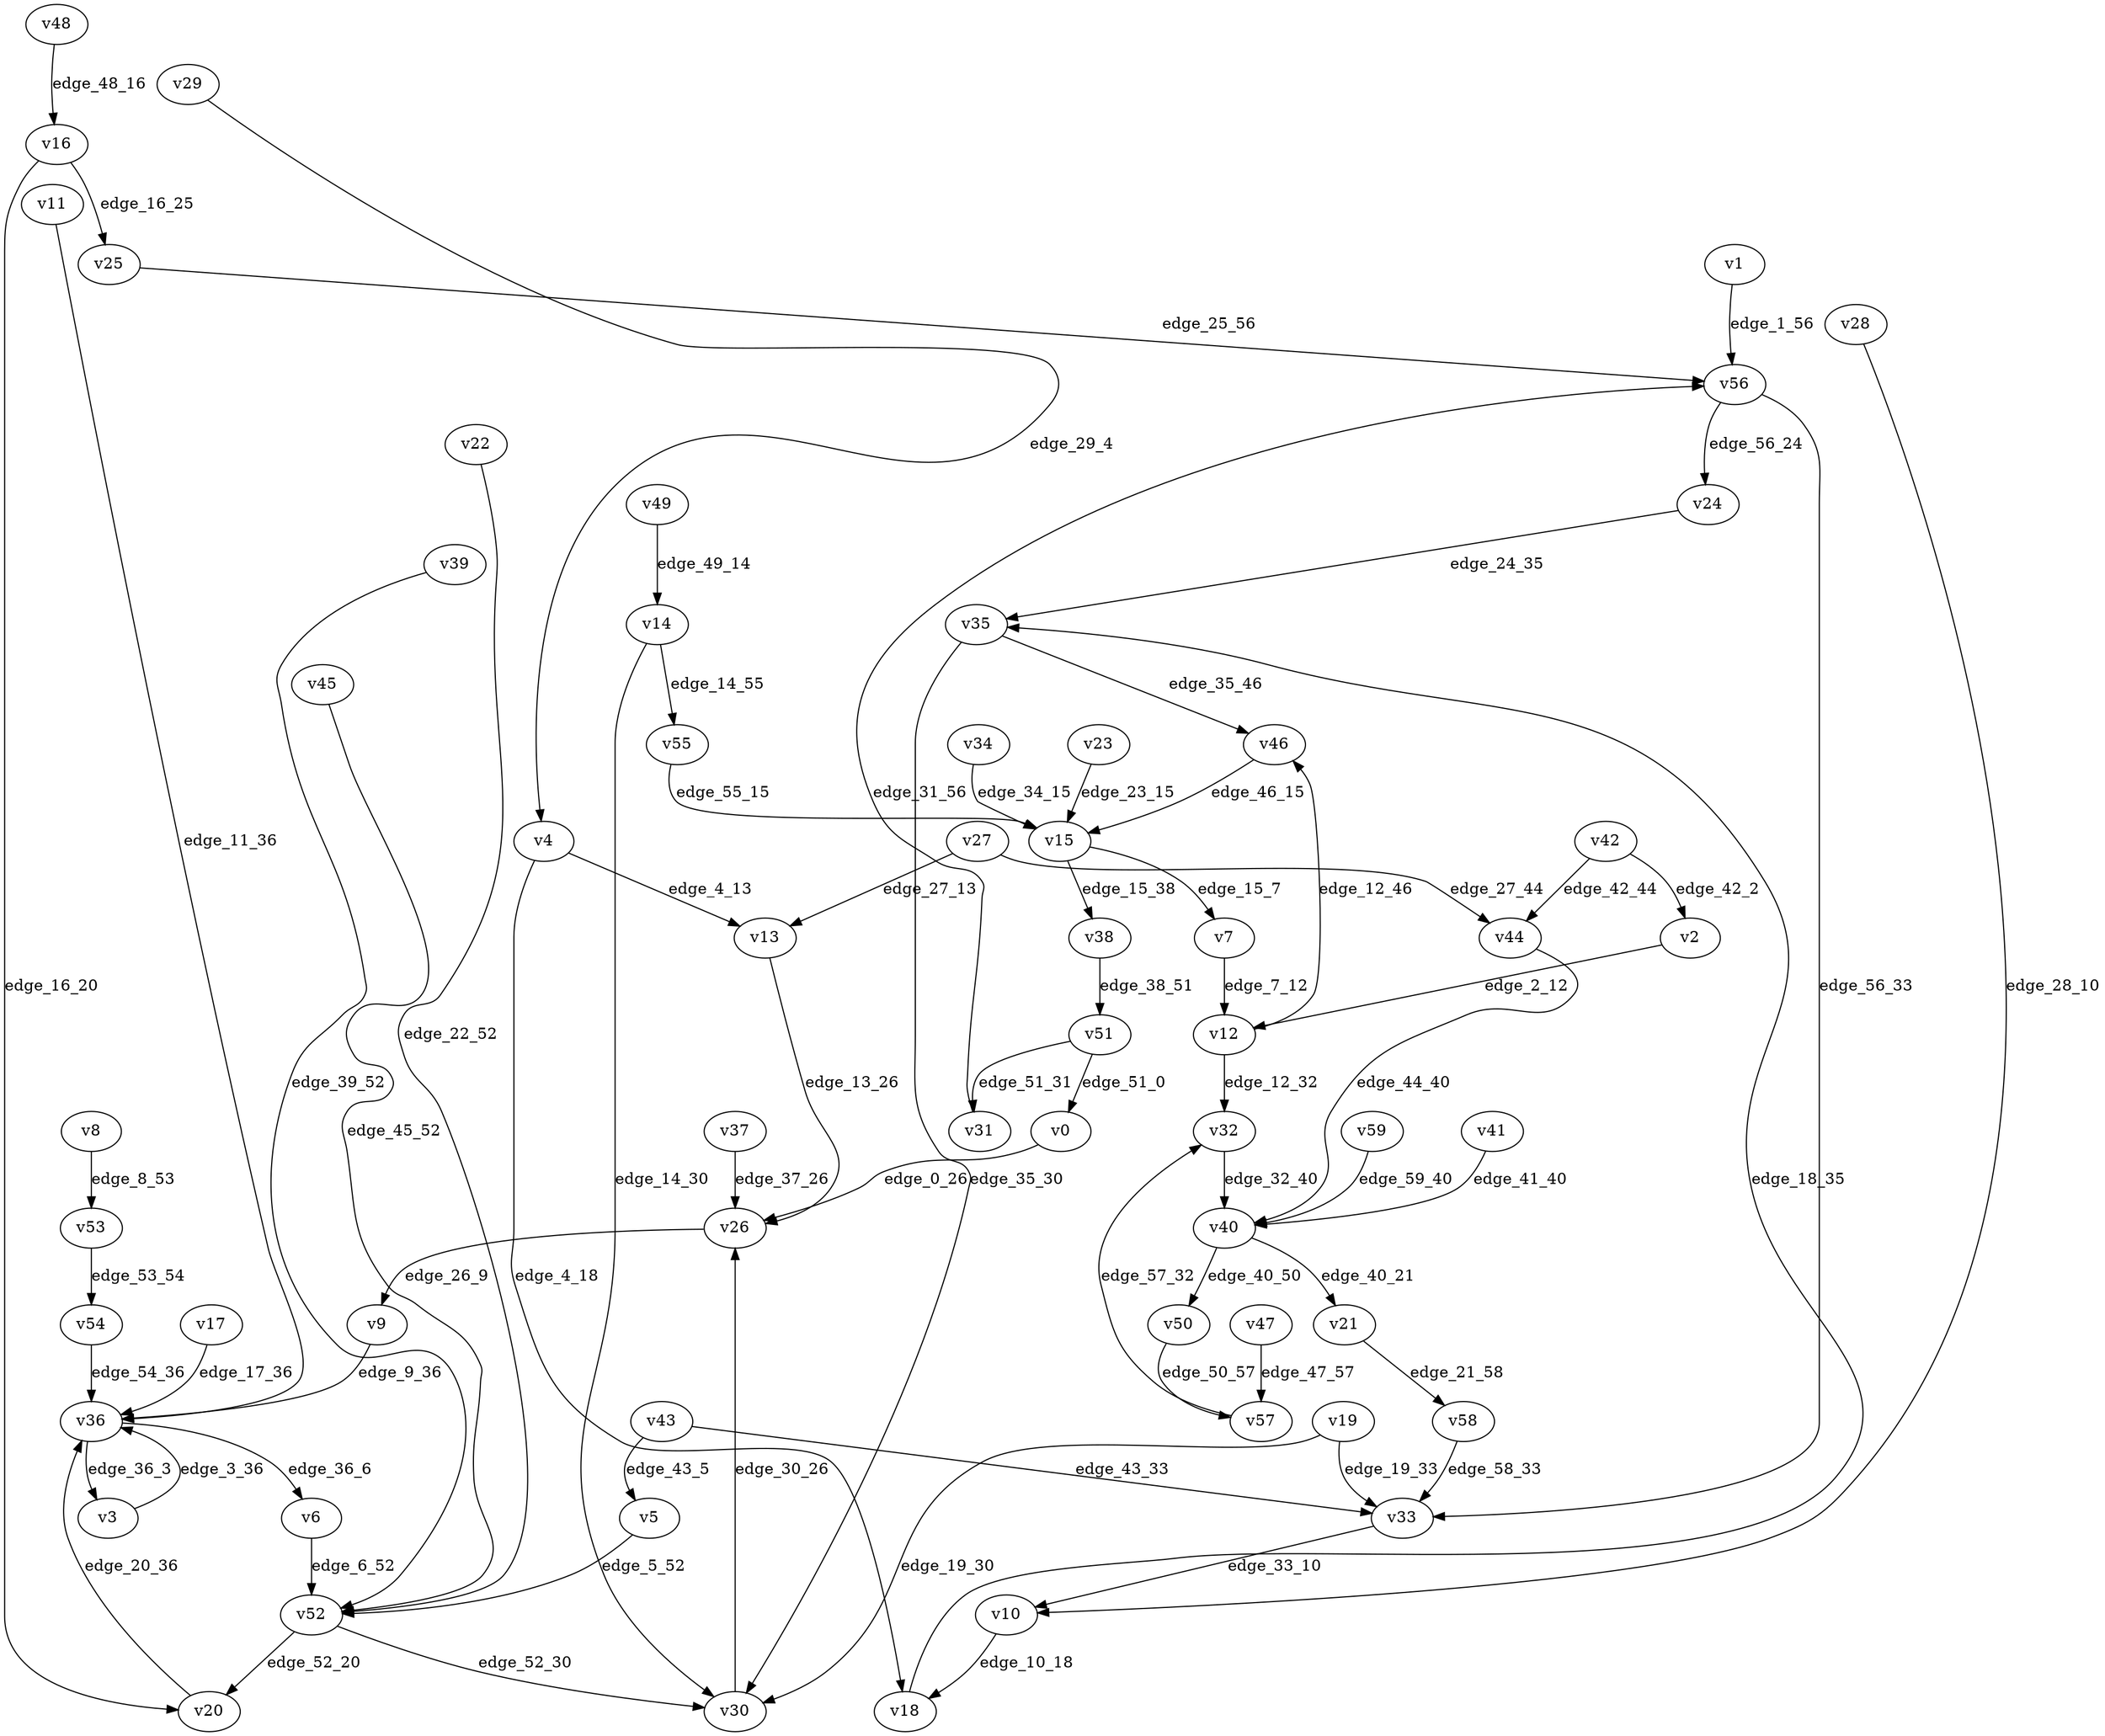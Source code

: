 digraph G {
    // Stochastic discounted game

    v0 [name="v0", player=0];
    v1 [name="v1", player=0];
    v2 [name="v2", player=1];
    v3 [name="v3", player=1];
    v4 [name="v4", player=-1];
    v5 [name="v5", player=0];
    v6 [name="v6", player=0];
    v7 [name="v7", player=0];
    v8 [name="v8", player=0];
    v9 [name="v9", player=0];
    v10 [name="v10", player=-1];
    v11 [name="v11", player=1];
    v12 [name="v12", player=-1];
    v13 [name="v13", player=0];
    v14 [name="v14", player=-1];
    v15 [name="v15", player=-1];
    v16 [name="v16", player=-1];
    v17 [name="v17", player=1];
    v18 [name="v18", player=1];
    v19 [name="v19", player=-1];
    v20 [name="v20", player=1];
    v21 [name="v21", player=1];
    v22 [name="v22", player=1];
    v23 [name="v23", player=1];
    v24 [name="v24", player=1];
    v25 [name="v25", player=0];
    v26 [name="v26", player=-1];
    v27 [name="v27", player=-1];
    v28 [name="v28", player=0];
    v29 [name="v29", player=1];
    v30 [name="v30", player=1];
    v31 [name="v31", player=0];
    v32 [name="v32", player=1];
    v33 [name="v33", player=1];
    v34 [name="v34", player=1];
    v35 [name="v35", player=-1];
    v36 [name="v36", player=-1];
    v37 [name="v37", player=1];
    v38 [name="v38", player=0];
    v39 [name="v39", player=1];
    v40 [name="v40", player=-1];
    v41 [name="v41", player=0];
    v42 [name="v42", player=-1];
    v43 [name="v43", player=-1];
    v44 [name="v44", player=1];
    v45 [name="v45", player=0];
    v46 [name="v46", player=0];
    v47 [name="v47", player=0];
    v48 [name="v48", player=0];
    v49 [name="v49", player=1];
    v50 [name="v50", player=0];
    v51 [name="v51", player=-1];
    v52 [name="v52", player=-1];
    v53 [name="v53", player=-1];
    v54 [name="v54", player=0];
    v55 [name="v55", player=0];
    v56 [name="v56", player=-1];
    v57 [name="v57", player=-1];
    v58 [name="v58", player=-1];
    v59 [name="v59", player=1];

    v0 -> v26 [label="edge_0_26", weight=2.775676, discount=0.600800];
    v1 -> v56 [label="edge_1_56", weight=7.601000, discount=0.420672];
    v2 -> v12 [label="edge_2_12", weight=-5.988606, discount=0.607702];
    v3 -> v36 [label="edge_3_36", weight=-4.510985, discount=0.452363];
    v4 -> v13 [label="edge_4_13", probability=0.419811];
    v4 -> v18 [label="edge_4_18", probability=0.580189];
    v5 -> v52 [label="edge_5_52", weight=-5.953168, discount=0.741314];
    v6 -> v52 [label="edge_6_52", weight=6.070331, discount=0.778815];
    v7 -> v12 [label="edge_7_12", weight=8.502447, discount=0.339182];
    v8 -> v53 [label="edge_8_53", weight=9.301614, discount=0.125065];
    v9 -> v36 [label="edge_9_36", weight=3.439852, discount=0.417596];
    v10 -> v18 [label="edge_10_18", probability=1.000000];
    v11 -> v36 [label="edge_11_36", weight=-7.624375, discount=0.259623];
    v12 -> v46 [label="edge_12_46", probability=0.421273];
    v12 -> v32 [label="edge_12_32", probability=0.578727];
    v13 -> v26 [label="edge_13_26", weight=-6.554071, discount=0.572495];
    v14 -> v30 [label="edge_14_30", probability=0.312787];
    v14 -> v55 [label="edge_14_55", probability=0.687213];
    v15 -> v7 [label="edge_15_7", probability=0.484407];
    v15 -> v38 [label="edge_15_38", probability=0.515593];
    v16 -> v20 [label="edge_16_20", probability=0.551924];
    v16 -> v25 [label="edge_16_25", probability=0.448076];
    v17 -> v36 [label="edge_17_36", weight=4.442477, discount=0.269068];
    v18 -> v35 [label="edge_18_35", weight=-6.711142, discount=0.572199];
    v19 -> v30 [label="edge_19_30", probability=0.546132];
    v19 -> v33 [label="edge_19_33", probability=0.453868];
    v20 -> v36 [label="edge_20_36", weight=-0.726186, discount=0.541298];
    v21 -> v58 [label="edge_21_58", weight=0.892335, discount=0.635689];
    v22 -> v52 [label="edge_22_52", weight=-9.666616, discount=0.631941];
    v23 -> v15 [label="edge_23_15", weight=5.705969, discount=0.229811];
    v24 -> v35 [label="edge_24_35", weight=-4.237596, discount=0.596919];
    v25 -> v56 [label="edge_25_56", weight=-8.331437, discount=0.450783];
    v26 -> v9 [label="edge_26_9", probability=1.000000];
    v27 -> v44 [label="edge_27_44", probability=0.609643];
    v27 -> v13 [label="edge_27_13", probability=0.390357];
    v28 -> v10 [label="edge_28_10", weight=0.478959, discount=0.264203];
    v29 -> v4 [label="edge_29_4", weight=-9.516353, discount=0.276524];
    v30 -> v26 [label="edge_30_26", weight=9.700551, discount=0.751085];
    v31 -> v56 [label="edge_31_56", weight=-3.953569, discount=0.541268];
    v32 -> v40 [label="edge_32_40", weight=7.650882, discount=0.572489];
    v33 -> v10 [label="edge_33_10", weight=-3.230870, discount=0.413545];
    v34 -> v15 [label="edge_34_15", weight=8.677811, discount=0.407661];
    v35 -> v30 [label="edge_35_30", probability=0.403926];
    v35 -> v46 [label="edge_35_46", probability=0.596074];
    v36 -> v3 [label="edge_36_3", probability=0.406957];
    v36 -> v6 [label="edge_36_6", probability=0.593043];
    v37 -> v26 [label="edge_37_26", weight=7.934017, discount=0.621852];
    v38 -> v51 [label="edge_38_51", weight=7.974632, discount=0.318851];
    v39 -> v52 [label="edge_39_52", weight=-3.269603, discount=0.775439];
    v40 -> v50 [label="edge_40_50", probability=0.601073];
    v40 -> v21 [label="edge_40_21", probability=0.398927];
    v41 -> v40 [label="edge_41_40", weight=2.738558, discount=0.193521];
    v42 -> v2 [label="edge_42_2", probability=0.617267];
    v42 -> v44 [label="edge_42_44", probability=0.382733];
    v43 -> v5 [label="edge_43_5", probability=0.597269];
    v43 -> v33 [label="edge_43_33", probability=0.402731];
    v44 -> v40 [label="edge_44_40", weight=-7.709780, discount=0.350887];
    v45 -> v52 [label="edge_45_52", weight=-2.052185, discount=0.348501];
    v46 -> v15 [label="edge_46_15", weight=-2.895301, discount=0.133787];
    v47 -> v57 [label="edge_47_57", weight=5.611433, discount=0.774418];
    v48 -> v16 [label="edge_48_16", weight=9.452739, discount=0.278547];
    v49 -> v14 [label="edge_49_14", weight=1.229824, discount=0.822888];
    v50 -> v57 [label="edge_50_57", weight=-6.548530, discount=0.279380];
    v51 -> v0 [label="edge_51_0", probability=0.508381];
    v51 -> v31 [label="edge_51_31", probability=0.491619];
    v52 -> v20 [label="edge_52_20", probability=0.367404];
    v52 -> v30 [label="edge_52_30", probability=0.632596];
    v53 -> v54 [label="edge_53_54", probability=1.000000];
    v54 -> v36 [label="edge_54_36", weight=9.461113, discount=0.602969];
    v55 -> v15 [label="edge_55_15", weight=-9.475463, discount=0.225615];
    v56 -> v33 [label="edge_56_33", probability=0.612735];
    v56 -> v24 [label="edge_56_24", probability=0.387265];
    v57 -> v32 [label="edge_57_32", probability=1.000000];
    v58 -> v33 [label="edge_58_33", probability=1.000000];
    v59 -> v40 [label="edge_59_40", weight=1.504395, discount=0.492131];
}